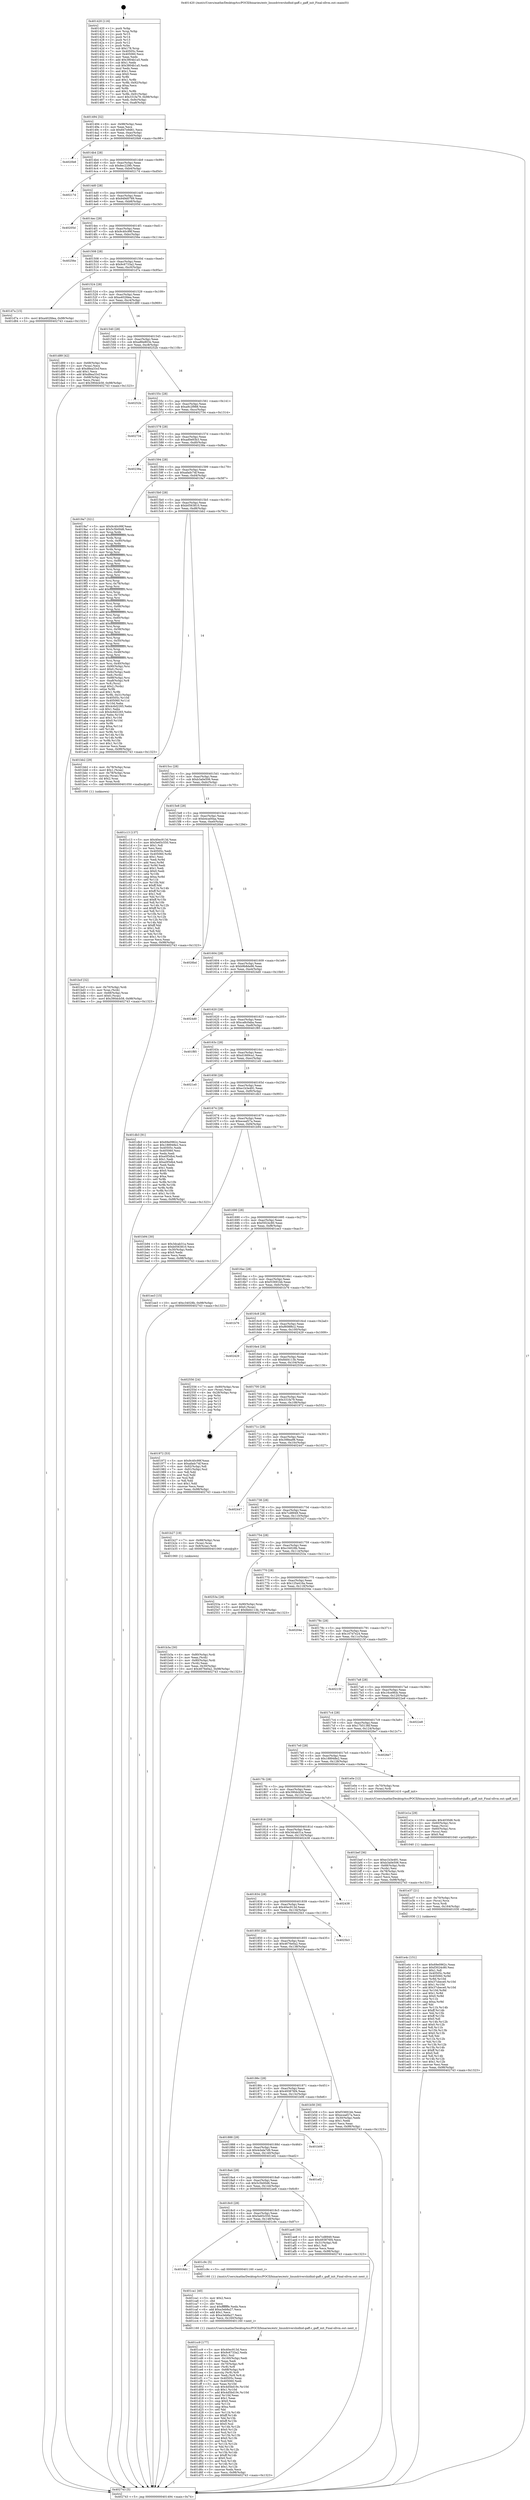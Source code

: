 digraph "0x401420" {
  label = "0x401420 (/mnt/c/Users/mathe/Desktop/tcc/POCII/binaries/extr_linuxdrivershidhid-gaff.c_gaff_init_Final-ollvm.out::main(0))"
  labelloc = "t"
  node[shape=record]

  Entry [label="",width=0.3,height=0.3,shape=circle,fillcolor=black,style=filled]
  "0x401494" [label="{
     0x401494 [32]\l
     | [instrs]\l
     &nbsp;&nbsp;0x401494 \<+6\>: mov -0x98(%rbp),%eax\l
     &nbsp;&nbsp;0x40149a \<+2\>: mov %eax,%ecx\l
     &nbsp;&nbsp;0x40149c \<+6\>: sub $0x847e9d61,%ecx\l
     &nbsp;&nbsp;0x4014a2 \<+6\>: mov %eax,-0xac(%rbp)\l
     &nbsp;&nbsp;0x4014a8 \<+6\>: mov %ecx,-0xb0(%rbp)\l
     &nbsp;&nbsp;0x4014ae \<+6\>: je 00000000004020b8 \<main+0xc98\>\l
  }"]
  "0x4020b8" [label="{
     0x4020b8\l
  }", style=dashed]
  "0x4014b4" [label="{
     0x4014b4 [28]\l
     | [instrs]\l
     &nbsp;&nbsp;0x4014b4 \<+5\>: jmp 00000000004014b9 \<main+0x99\>\l
     &nbsp;&nbsp;0x4014b9 \<+6\>: mov -0xac(%rbp),%eax\l
     &nbsp;&nbsp;0x4014bf \<+5\>: sub $0x8ec229fc,%eax\l
     &nbsp;&nbsp;0x4014c4 \<+6\>: mov %eax,-0xb4(%rbp)\l
     &nbsp;&nbsp;0x4014ca \<+6\>: je 000000000040217d \<main+0xd5d\>\l
  }"]
  Exit [label="",width=0.3,height=0.3,shape=circle,fillcolor=black,style=filled,peripheries=2]
  "0x40217d" [label="{
     0x40217d\l
  }", style=dashed]
  "0x4014d0" [label="{
     0x4014d0 [28]\l
     | [instrs]\l
     &nbsp;&nbsp;0x4014d0 \<+5\>: jmp 00000000004014d5 \<main+0xb5\>\l
     &nbsp;&nbsp;0x4014d5 \<+6\>: mov -0xac(%rbp),%eax\l
     &nbsp;&nbsp;0x4014db \<+5\>: sub $0x949d0789,%eax\l
     &nbsp;&nbsp;0x4014e0 \<+6\>: mov %eax,-0xb8(%rbp)\l
     &nbsp;&nbsp;0x4014e6 \<+6\>: je 000000000040205d \<main+0xc3d\>\l
  }"]
  "0x401e4c" [label="{
     0x401e4c [151]\l
     | [instrs]\l
     &nbsp;&nbsp;0x401e4c \<+5\>: mov $0x69e0962c,%eax\l
     &nbsp;&nbsp;0x401e51 \<+5\>: mov $0xf3024c80,%esi\l
     &nbsp;&nbsp;0x401e56 \<+2\>: mov $0x1,%dl\l
     &nbsp;&nbsp;0x401e58 \<+8\>: mov 0x40505c,%r8d\l
     &nbsp;&nbsp;0x401e60 \<+8\>: mov 0x405060,%r9d\l
     &nbsp;&nbsp;0x401e68 \<+3\>: mov %r8d,%r10d\l
     &nbsp;&nbsp;0x401e6b \<+7\>: sub $0x37cbece0,%r10d\l
     &nbsp;&nbsp;0x401e72 \<+4\>: sub $0x1,%r10d\l
     &nbsp;&nbsp;0x401e76 \<+7\>: add $0x37cbece0,%r10d\l
     &nbsp;&nbsp;0x401e7d \<+4\>: imul %r10d,%r8d\l
     &nbsp;&nbsp;0x401e81 \<+4\>: and $0x1,%r8d\l
     &nbsp;&nbsp;0x401e85 \<+4\>: cmp $0x0,%r8d\l
     &nbsp;&nbsp;0x401e89 \<+4\>: sete %r11b\l
     &nbsp;&nbsp;0x401e8d \<+4\>: cmp $0xa,%r9d\l
     &nbsp;&nbsp;0x401e91 \<+3\>: setl %bl\l
     &nbsp;&nbsp;0x401e94 \<+3\>: mov %r11b,%r14b\l
     &nbsp;&nbsp;0x401e97 \<+4\>: xor $0xff,%r14b\l
     &nbsp;&nbsp;0x401e9b \<+3\>: mov %bl,%r15b\l
     &nbsp;&nbsp;0x401e9e \<+4\>: xor $0xff,%r15b\l
     &nbsp;&nbsp;0x401ea2 \<+3\>: xor $0x0,%dl\l
     &nbsp;&nbsp;0x401ea5 \<+3\>: mov %r14b,%r12b\l
     &nbsp;&nbsp;0x401ea8 \<+4\>: and $0x0,%r12b\l
     &nbsp;&nbsp;0x401eac \<+3\>: and %dl,%r11b\l
     &nbsp;&nbsp;0x401eaf \<+3\>: mov %r15b,%r13b\l
     &nbsp;&nbsp;0x401eb2 \<+4\>: and $0x0,%r13b\l
     &nbsp;&nbsp;0x401eb6 \<+2\>: and %dl,%bl\l
     &nbsp;&nbsp;0x401eb8 \<+3\>: or %r11b,%r12b\l
     &nbsp;&nbsp;0x401ebb \<+3\>: or %bl,%r13b\l
     &nbsp;&nbsp;0x401ebe \<+3\>: xor %r13b,%r12b\l
     &nbsp;&nbsp;0x401ec1 \<+3\>: or %r15b,%r14b\l
     &nbsp;&nbsp;0x401ec4 \<+4\>: xor $0xff,%r14b\l
     &nbsp;&nbsp;0x401ec8 \<+3\>: or $0x0,%dl\l
     &nbsp;&nbsp;0x401ecb \<+3\>: and %dl,%r14b\l
     &nbsp;&nbsp;0x401ece \<+3\>: or %r14b,%r12b\l
     &nbsp;&nbsp;0x401ed1 \<+4\>: test $0x1,%r12b\l
     &nbsp;&nbsp;0x401ed5 \<+3\>: cmovne %esi,%eax\l
     &nbsp;&nbsp;0x401ed8 \<+6\>: mov %eax,-0x98(%rbp)\l
     &nbsp;&nbsp;0x401ede \<+5\>: jmp 0000000000402743 \<main+0x1323\>\l
  }"]
  "0x40205d" [label="{
     0x40205d\l
  }", style=dashed]
  "0x4014ec" [label="{
     0x4014ec [28]\l
     | [instrs]\l
     &nbsp;&nbsp;0x4014ec \<+5\>: jmp 00000000004014f1 \<main+0xd1\>\l
     &nbsp;&nbsp;0x4014f1 \<+6\>: mov -0xac(%rbp),%eax\l
     &nbsp;&nbsp;0x4014f7 \<+5\>: sub $0x9c40c99f,%eax\l
     &nbsp;&nbsp;0x4014fc \<+6\>: mov %eax,-0xbc(%rbp)\l
     &nbsp;&nbsp;0x401502 \<+6\>: je 000000000040256e \<main+0x114e\>\l
  }"]
  "0x401e37" [label="{
     0x401e37 [21]\l
     | [instrs]\l
     &nbsp;&nbsp;0x401e37 \<+4\>: mov -0x70(%rbp),%rcx\l
     &nbsp;&nbsp;0x401e3b \<+3\>: mov (%rcx),%rcx\l
     &nbsp;&nbsp;0x401e3e \<+3\>: mov %rcx,%rdi\l
     &nbsp;&nbsp;0x401e41 \<+6\>: mov %eax,-0x164(%rbp)\l
     &nbsp;&nbsp;0x401e47 \<+5\>: call 0000000000401030 \<free@plt\>\l
     | [calls]\l
     &nbsp;&nbsp;0x401030 \{1\} (unknown)\l
  }"]
  "0x40256e" [label="{
     0x40256e\l
  }", style=dashed]
  "0x401508" [label="{
     0x401508 [28]\l
     | [instrs]\l
     &nbsp;&nbsp;0x401508 \<+5\>: jmp 000000000040150d \<main+0xed\>\l
     &nbsp;&nbsp;0x40150d \<+6\>: mov -0xac(%rbp),%eax\l
     &nbsp;&nbsp;0x401513 \<+5\>: sub $0x9c6733a2,%eax\l
     &nbsp;&nbsp;0x401518 \<+6\>: mov %eax,-0xc0(%rbp)\l
     &nbsp;&nbsp;0x40151e \<+6\>: je 0000000000401d7a \<main+0x95a\>\l
  }"]
  "0x401e1a" [label="{
     0x401e1a [29]\l
     | [instrs]\l
     &nbsp;&nbsp;0x401e1a \<+10\>: movabs $0x4030d6,%rdi\l
     &nbsp;&nbsp;0x401e24 \<+4\>: mov -0x60(%rbp),%rcx\l
     &nbsp;&nbsp;0x401e28 \<+2\>: mov %eax,(%rcx)\l
     &nbsp;&nbsp;0x401e2a \<+4\>: mov -0x60(%rbp),%rcx\l
     &nbsp;&nbsp;0x401e2e \<+2\>: mov (%rcx),%esi\l
     &nbsp;&nbsp;0x401e30 \<+2\>: mov $0x0,%al\l
     &nbsp;&nbsp;0x401e32 \<+5\>: call 0000000000401040 \<printf@plt\>\l
     | [calls]\l
     &nbsp;&nbsp;0x401040 \{1\} (unknown)\l
  }"]
  "0x401d7a" [label="{
     0x401d7a [15]\l
     | [instrs]\l
     &nbsp;&nbsp;0x401d7a \<+10\>: movl $0xa402fdea,-0x98(%rbp)\l
     &nbsp;&nbsp;0x401d84 \<+5\>: jmp 0000000000402743 \<main+0x1323\>\l
  }"]
  "0x401524" [label="{
     0x401524 [28]\l
     | [instrs]\l
     &nbsp;&nbsp;0x401524 \<+5\>: jmp 0000000000401529 \<main+0x109\>\l
     &nbsp;&nbsp;0x401529 \<+6\>: mov -0xac(%rbp),%eax\l
     &nbsp;&nbsp;0x40152f \<+5\>: sub $0xa402fdea,%eax\l
     &nbsp;&nbsp;0x401534 \<+6\>: mov %eax,-0xc4(%rbp)\l
     &nbsp;&nbsp;0x40153a \<+6\>: je 0000000000401d89 \<main+0x969\>\l
  }"]
  "0x401cc9" [label="{
     0x401cc9 [177]\l
     | [instrs]\l
     &nbsp;&nbsp;0x401cc9 \<+5\>: mov $0x40ec913d,%ecx\l
     &nbsp;&nbsp;0x401cce \<+5\>: mov $0x9c6733a2,%edx\l
     &nbsp;&nbsp;0x401cd3 \<+3\>: mov $0x1,%sil\l
     &nbsp;&nbsp;0x401cd6 \<+6\>: mov -0x160(%rbp),%edi\l
     &nbsp;&nbsp;0x401cdc \<+3\>: imul %eax,%edi\l
     &nbsp;&nbsp;0x401cdf \<+4\>: mov -0x70(%rbp),%r8\l
     &nbsp;&nbsp;0x401ce3 \<+3\>: mov (%r8),%r8\l
     &nbsp;&nbsp;0x401ce6 \<+4\>: mov -0x68(%rbp),%r9\l
     &nbsp;&nbsp;0x401cea \<+3\>: movslq (%r9),%r9\l
     &nbsp;&nbsp;0x401ced \<+4\>: mov %edi,(%r8,%r9,4)\l
     &nbsp;&nbsp;0x401cf1 \<+7\>: mov 0x40505c,%eax\l
     &nbsp;&nbsp;0x401cf8 \<+7\>: mov 0x405060,%edi\l
     &nbsp;&nbsp;0x401cff \<+3\>: mov %eax,%r10d\l
     &nbsp;&nbsp;0x401d02 \<+7\>: sub $0x4d5bd19c,%r10d\l
     &nbsp;&nbsp;0x401d09 \<+4\>: sub $0x1,%r10d\l
     &nbsp;&nbsp;0x401d0d \<+7\>: add $0x4d5bd19c,%r10d\l
     &nbsp;&nbsp;0x401d14 \<+4\>: imul %r10d,%eax\l
     &nbsp;&nbsp;0x401d18 \<+3\>: and $0x1,%eax\l
     &nbsp;&nbsp;0x401d1b \<+3\>: cmp $0x0,%eax\l
     &nbsp;&nbsp;0x401d1e \<+4\>: sete %r11b\l
     &nbsp;&nbsp;0x401d22 \<+3\>: cmp $0xa,%edi\l
     &nbsp;&nbsp;0x401d25 \<+3\>: setl %bl\l
     &nbsp;&nbsp;0x401d28 \<+3\>: mov %r11b,%r14b\l
     &nbsp;&nbsp;0x401d2b \<+4\>: xor $0xff,%r14b\l
     &nbsp;&nbsp;0x401d2f \<+3\>: mov %bl,%r15b\l
     &nbsp;&nbsp;0x401d32 \<+4\>: xor $0xff,%r15b\l
     &nbsp;&nbsp;0x401d36 \<+4\>: xor $0x0,%sil\l
     &nbsp;&nbsp;0x401d3a \<+3\>: mov %r14b,%r12b\l
     &nbsp;&nbsp;0x401d3d \<+4\>: and $0x0,%r12b\l
     &nbsp;&nbsp;0x401d41 \<+3\>: and %sil,%r11b\l
     &nbsp;&nbsp;0x401d44 \<+3\>: mov %r15b,%r13b\l
     &nbsp;&nbsp;0x401d47 \<+4\>: and $0x0,%r13b\l
     &nbsp;&nbsp;0x401d4b \<+3\>: and %sil,%bl\l
     &nbsp;&nbsp;0x401d4e \<+3\>: or %r11b,%r12b\l
     &nbsp;&nbsp;0x401d51 \<+3\>: or %bl,%r13b\l
     &nbsp;&nbsp;0x401d54 \<+3\>: xor %r13b,%r12b\l
     &nbsp;&nbsp;0x401d57 \<+3\>: or %r15b,%r14b\l
     &nbsp;&nbsp;0x401d5a \<+4\>: xor $0xff,%r14b\l
     &nbsp;&nbsp;0x401d5e \<+4\>: or $0x0,%sil\l
     &nbsp;&nbsp;0x401d62 \<+3\>: and %sil,%r14b\l
     &nbsp;&nbsp;0x401d65 \<+3\>: or %r14b,%r12b\l
     &nbsp;&nbsp;0x401d68 \<+4\>: test $0x1,%r12b\l
     &nbsp;&nbsp;0x401d6c \<+3\>: cmovne %edx,%ecx\l
     &nbsp;&nbsp;0x401d6f \<+6\>: mov %ecx,-0x98(%rbp)\l
     &nbsp;&nbsp;0x401d75 \<+5\>: jmp 0000000000402743 \<main+0x1323\>\l
  }"]
  "0x401d89" [label="{
     0x401d89 [42]\l
     | [instrs]\l
     &nbsp;&nbsp;0x401d89 \<+4\>: mov -0x68(%rbp),%rax\l
     &nbsp;&nbsp;0x401d8d \<+2\>: mov (%rax),%ecx\l
     &nbsp;&nbsp;0x401d8f \<+6\>: sub $0xd8ea33cf,%ecx\l
     &nbsp;&nbsp;0x401d95 \<+3\>: add $0x1,%ecx\l
     &nbsp;&nbsp;0x401d98 \<+6\>: add $0xd8ea33cf,%ecx\l
     &nbsp;&nbsp;0x401d9e \<+4\>: mov -0x68(%rbp),%rax\l
     &nbsp;&nbsp;0x401da2 \<+2\>: mov %ecx,(%rax)\l
     &nbsp;&nbsp;0x401da4 \<+10\>: movl $0x390dcb58,-0x98(%rbp)\l
     &nbsp;&nbsp;0x401dae \<+5\>: jmp 0000000000402743 \<main+0x1323\>\l
  }"]
  "0x401540" [label="{
     0x401540 [28]\l
     | [instrs]\l
     &nbsp;&nbsp;0x401540 \<+5\>: jmp 0000000000401545 \<main+0x125\>\l
     &nbsp;&nbsp;0x401545 \<+6\>: mov -0xac(%rbp),%eax\l
     &nbsp;&nbsp;0x40154b \<+5\>: sub $0xa86e803e,%eax\l
     &nbsp;&nbsp;0x401550 \<+6\>: mov %eax,-0xc8(%rbp)\l
     &nbsp;&nbsp;0x401556 \<+6\>: je 000000000040252b \<main+0x110b\>\l
  }"]
  "0x401ca1" [label="{
     0x401ca1 [40]\l
     | [instrs]\l
     &nbsp;&nbsp;0x401ca1 \<+5\>: mov $0x2,%ecx\l
     &nbsp;&nbsp;0x401ca6 \<+1\>: cltd\l
     &nbsp;&nbsp;0x401ca7 \<+2\>: idiv %ecx\l
     &nbsp;&nbsp;0x401ca9 \<+6\>: imul $0xfffffffe,%edx,%ecx\l
     &nbsp;&nbsp;0x401caf \<+6\>: add $0xa3eb8a27,%ecx\l
     &nbsp;&nbsp;0x401cb5 \<+3\>: add $0x1,%ecx\l
     &nbsp;&nbsp;0x401cb8 \<+6\>: sub $0xa3eb8a27,%ecx\l
     &nbsp;&nbsp;0x401cbe \<+6\>: mov %ecx,-0x160(%rbp)\l
     &nbsp;&nbsp;0x401cc4 \<+5\>: call 0000000000401160 \<next_i\>\l
     | [calls]\l
     &nbsp;&nbsp;0x401160 \{1\} (/mnt/c/Users/mathe/Desktop/tcc/POCII/binaries/extr_linuxdrivershidhid-gaff.c_gaff_init_Final-ollvm.out::next_i)\l
  }"]
  "0x40252b" [label="{
     0x40252b\l
  }", style=dashed]
  "0x40155c" [label="{
     0x40155c [28]\l
     | [instrs]\l
     &nbsp;&nbsp;0x40155c \<+5\>: jmp 0000000000401561 \<main+0x141\>\l
     &nbsp;&nbsp;0x401561 \<+6\>: mov -0xac(%rbp),%eax\l
     &nbsp;&nbsp;0x401567 \<+5\>: sub $0xa9c2f988,%eax\l
     &nbsp;&nbsp;0x40156c \<+6\>: mov %eax,-0xcc(%rbp)\l
     &nbsp;&nbsp;0x401572 \<+6\>: je 0000000000402734 \<main+0x1314\>\l
  }"]
  "0x4018dc" [label="{
     0x4018dc\l
  }", style=dashed]
  "0x402734" [label="{
     0x402734\l
  }", style=dashed]
  "0x401578" [label="{
     0x401578 [28]\l
     | [instrs]\l
     &nbsp;&nbsp;0x401578 \<+5\>: jmp 000000000040157d \<main+0x15d\>\l
     &nbsp;&nbsp;0x40157d \<+6\>: mov -0xac(%rbp),%eax\l
     &nbsp;&nbsp;0x401583 \<+5\>: sub $0xad0e93b3,%eax\l
     &nbsp;&nbsp;0x401588 \<+6\>: mov %eax,-0xd0(%rbp)\l
     &nbsp;&nbsp;0x40158e \<+6\>: je 000000000040238a \<main+0xf6a\>\l
  }"]
  "0x401c9c" [label="{
     0x401c9c [5]\l
     | [instrs]\l
     &nbsp;&nbsp;0x401c9c \<+5\>: call 0000000000401160 \<next_i\>\l
     | [calls]\l
     &nbsp;&nbsp;0x401160 \{1\} (/mnt/c/Users/mathe/Desktop/tcc/POCII/binaries/extr_linuxdrivershidhid-gaff.c_gaff_init_Final-ollvm.out::next_i)\l
  }"]
  "0x40238a" [label="{
     0x40238a\l
  }", style=dashed]
  "0x401594" [label="{
     0x401594 [28]\l
     | [instrs]\l
     &nbsp;&nbsp;0x401594 \<+5\>: jmp 0000000000401599 \<main+0x179\>\l
     &nbsp;&nbsp;0x401599 \<+6\>: mov -0xac(%rbp),%eax\l
     &nbsp;&nbsp;0x40159f \<+5\>: sub $0xafadc74f,%eax\l
     &nbsp;&nbsp;0x4015a4 \<+6\>: mov %eax,-0xd4(%rbp)\l
     &nbsp;&nbsp;0x4015aa \<+6\>: je 00000000004019a7 \<main+0x587\>\l
  }"]
  "0x401bcf" [label="{
     0x401bcf [32]\l
     | [instrs]\l
     &nbsp;&nbsp;0x401bcf \<+4\>: mov -0x70(%rbp),%rdi\l
     &nbsp;&nbsp;0x401bd3 \<+3\>: mov %rax,(%rdi)\l
     &nbsp;&nbsp;0x401bd6 \<+4\>: mov -0x68(%rbp),%rax\l
     &nbsp;&nbsp;0x401bda \<+6\>: movl $0x0,(%rax)\l
     &nbsp;&nbsp;0x401be0 \<+10\>: movl $0x390dcb58,-0x98(%rbp)\l
     &nbsp;&nbsp;0x401bea \<+5\>: jmp 0000000000402743 \<main+0x1323\>\l
  }"]
  "0x4019a7" [label="{
     0x4019a7 [321]\l
     | [instrs]\l
     &nbsp;&nbsp;0x4019a7 \<+5\>: mov $0x9c40c99f,%eax\l
     &nbsp;&nbsp;0x4019ac \<+5\>: mov $0x5c5b00d6,%ecx\l
     &nbsp;&nbsp;0x4019b1 \<+3\>: mov %rsp,%rdx\l
     &nbsp;&nbsp;0x4019b4 \<+4\>: add $0xfffffffffffffff0,%rdx\l
     &nbsp;&nbsp;0x4019b8 \<+3\>: mov %rdx,%rsp\l
     &nbsp;&nbsp;0x4019bb \<+7\>: mov %rdx,-0x90(%rbp)\l
     &nbsp;&nbsp;0x4019c2 \<+3\>: mov %rsp,%rdx\l
     &nbsp;&nbsp;0x4019c5 \<+4\>: add $0xfffffffffffffff0,%rdx\l
     &nbsp;&nbsp;0x4019c9 \<+3\>: mov %rdx,%rsp\l
     &nbsp;&nbsp;0x4019cc \<+3\>: mov %rsp,%rsi\l
     &nbsp;&nbsp;0x4019cf \<+4\>: add $0xfffffffffffffff0,%rsi\l
     &nbsp;&nbsp;0x4019d3 \<+3\>: mov %rsi,%rsp\l
     &nbsp;&nbsp;0x4019d6 \<+7\>: mov %rsi,-0x88(%rbp)\l
     &nbsp;&nbsp;0x4019dd \<+3\>: mov %rsp,%rsi\l
     &nbsp;&nbsp;0x4019e0 \<+4\>: add $0xfffffffffffffff0,%rsi\l
     &nbsp;&nbsp;0x4019e4 \<+3\>: mov %rsi,%rsp\l
     &nbsp;&nbsp;0x4019e7 \<+4\>: mov %rsi,-0x80(%rbp)\l
     &nbsp;&nbsp;0x4019eb \<+3\>: mov %rsp,%rsi\l
     &nbsp;&nbsp;0x4019ee \<+4\>: add $0xfffffffffffffff0,%rsi\l
     &nbsp;&nbsp;0x4019f2 \<+3\>: mov %rsi,%rsp\l
     &nbsp;&nbsp;0x4019f5 \<+4\>: mov %rsi,-0x78(%rbp)\l
     &nbsp;&nbsp;0x4019f9 \<+3\>: mov %rsp,%rsi\l
     &nbsp;&nbsp;0x4019fc \<+4\>: add $0xfffffffffffffff0,%rsi\l
     &nbsp;&nbsp;0x401a00 \<+3\>: mov %rsi,%rsp\l
     &nbsp;&nbsp;0x401a03 \<+4\>: mov %rsi,-0x70(%rbp)\l
     &nbsp;&nbsp;0x401a07 \<+3\>: mov %rsp,%rsi\l
     &nbsp;&nbsp;0x401a0a \<+4\>: add $0xfffffffffffffff0,%rsi\l
     &nbsp;&nbsp;0x401a0e \<+3\>: mov %rsi,%rsp\l
     &nbsp;&nbsp;0x401a11 \<+4\>: mov %rsi,-0x68(%rbp)\l
     &nbsp;&nbsp;0x401a15 \<+3\>: mov %rsp,%rsi\l
     &nbsp;&nbsp;0x401a18 \<+4\>: add $0xfffffffffffffff0,%rsi\l
     &nbsp;&nbsp;0x401a1c \<+3\>: mov %rsi,%rsp\l
     &nbsp;&nbsp;0x401a1f \<+4\>: mov %rsi,-0x60(%rbp)\l
     &nbsp;&nbsp;0x401a23 \<+3\>: mov %rsp,%rsi\l
     &nbsp;&nbsp;0x401a26 \<+4\>: add $0xfffffffffffffff0,%rsi\l
     &nbsp;&nbsp;0x401a2a \<+3\>: mov %rsi,%rsp\l
     &nbsp;&nbsp;0x401a2d \<+4\>: mov %rsi,-0x58(%rbp)\l
     &nbsp;&nbsp;0x401a31 \<+3\>: mov %rsp,%rsi\l
     &nbsp;&nbsp;0x401a34 \<+4\>: add $0xfffffffffffffff0,%rsi\l
     &nbsp;&nbsp;0x401a38 \<+3\>: mov %rsi,%rsp\l
     &nbsp;&nbsp;0x401a3b \<+4\>: mov %rsi,-0x50(%rbp)\l
     &nbsp;&nbsp;0x401a3f \<+3\>: mov %rsp,%rsi\l
     &nbsp;&nbsp;0x401a42 \<+4\>: add $0xfffffffffffffff0,%rsi\l
     &nbsp;&nbsp;0x401a46 \<+3\>: mov %rsi,%rsp\l
     &nbsp;&nbsp;0x401a49 \<+4\>: mov %rsi,-0x48(%rbp)\l
     &nbsp;&nbsp;0x401a4d \<+3\>: mov %rsp,%rsi\l
     &nbsp;&nbsp;0x401a50 \<+4\>: add $0xfffffffffffffff0,%rsi\l
     &nbsp;&nbsp;0x401a54 \<+3\>: mov %rsi,%rsp\l
     &nbsp;&nbsp;0x401a57 \<+4\>: mov %rsi,-0x40(%rbp)\l
     &nbsp;&nbsp;0x401a5b \<+7\>: mov -0x90(%rbp),%rsi\l
     &nbsp;&nbsp;0x401a62 \<+6\>: movl $0x0,(%rsi)\l
     &nbsp;&nbsp;0x401a68 \<+6\>: mov -0x9c(%rbp),%edi\l
     &nbsp;&nbsp;0x401a6e \<+2\>: mov %edi,(%rdx)\l
     &nbsp;&nbsp;0x401a70 \<+7\>: mov -0x88(%rbp),%rsi\l
     &nbsp;&nbsp;0x401a77 \<+7\>: mov -0xa8(%rbp),%r8\l
     &nbsp;&nbsp;0x401a7e \<+3\>: mov %r8,(%rsi)\l
     &nbsp;&nbsp;0x401a81 \<+3\>: cmpl $0x2,(%rdx)\l
     &nbsp;&nbsp;0x401a84 \<+4\>: setne %r9b\l
     &nbsp;&nbsp;0x401a88 \<+4\>: and $0x1,%r9b\l
     &nbsp;&nbsp;0x401a8c \<+4\>: mov %r9b,-0x31(%rbp)\l
     &nbsp;&nbsp;0x401a90 \<+8\>: mov 0x40505c,%r10d\l
     &nbsp;&nbsp;0x401a98 \<+8\>: mov 0x405060,%r11d\l
     &nbsp;&nbsp;0x401aa0 \<+3\>: mov %r10d,%ebx\l
     &nbsp;&nbsp;0x401aa3 \<+6\>: add $0x4c6d2265,%ebx\l
     &nbsp;&nbsp;0x401aa9 \<+3\>: sub $0x1,%ebx\l
     &nbsp;&nbsp;0x401aac \<+6\>: sub $0x4c6d2265,%ebx\l
     &nbsp;&nbsp;0x401ab2 \<+4\>: imul %ebx,%r10d\l
     &nbsp;&nbsp;0x401ab6 \<+4\>: and $0x1,%r10d\l
     &nbsp;&nbsp;0x401aba \<+4\>: cmp $0x0,%r10d\l
     &nbsp;&nbsp;0x401abe \<+4\>: sete %r9b\l
     &nbsp;&nbsp;0x401ac2 \<+4\>: cmp $0xa,%r11d\l
     &nbsp;&nbsp;0x401ac6 \<+4\>: setl %r14b\l
     &nbsp;&nbsp;0x401aca \<+3\>: mov %r9b,%r15b\l
     &nbsp;&nbsp;0x401acd \<+3\>: and %r14b,%r15b\l
     &nbsp;&nbsp;0x401ad0 \<+3\>: xor %r14b,%r9b\l
     &nbsp;&nbsp;0x401ad3 \<+3\>: or %r9b,%r15b\l
     &nbsp;&nbsp;0x401ad6 \<+4\>: test $0x1,%r15b\l
     &nbsp;&nbsp;0x401ada \<+3\>: cmovne %ecx,%eax\l
     &nbsp;&nbsp;0x401add \<+6\>: mov %eax,-0x98(%rbp)\l
     &nbsp;&nbsp;0x401ae3 \<+5\>: jmp 0000000000402743 \<main+0x1323\>\l
  }"]
  "0x4015b0" [label="{
     0x4015b0 [28]\l
     | [instrs]\l
     &nbsp;&nbsp;0x4015b0 \<+5\>: jmp 00000000004015b5 \<main+0x195\>\l
     &nbsp;&nbsp;0x4015b5 \<+6\>: mov -0xac(%rbp),%eax\l
     &nbsp;&nbsp;0x4015bb \<+5\>: sub $0xb0563810,%eax\l
     &nbsp;&nbsp;0x4015c0 \<+6\>: mov %eax,-0xd8(%rbp)\l
     &nbsp;&nbsp;0x4015c6 \<+6\>: je 0000000000401bb2 \<main+0x792\>\l
  }"]
  "0x401b3a" [label="{
     0x401b3a [30]\l
     | [instrs]\l
     &nbsp;&nbsp;0x401b3a \<+4\>: mov -0x80(%rbp),%rdi\l
     &nbsp;&nbsp;0x401b3e \<+2\>: mov %eax,(%rdi)\l
     &nbsp;&nbsp;0x401b40 \<+4\>: mov -0x80(%rbp),%rdi\l
     &nbsp;&nbsp;0x401b44 \<+2\>: mov (%rdi),%eax\l
     &nbsp;&nbsp;0x401b46 \<+3\>: mov %eax,-0x30(%rbp)\l
     &nbsp;&nbsp;0x401b49 \<+10\>: movl $0x4676e0a2,-0x98(%rbp)\l
     &nbsp;&nbsp;0x401b53 \<+5\>: jmp 0000000000402743 \<main+0x1323\>\l
  }"]
  "0x401bb2" [label="{
     0x401bb2 [29]\l
     | [instrs]\l
     &nbsp;&nbsp;0x401bb2 \<+4\>: mov -0x78(%rbp),%rax\l
     &nbsp;&nbsp;0x401bb6 \<+6\>: movl $0x1,(%rax)\l
     &nbsp;&nbsp;0x401bbc \<+4\>: mov -0x78(%rbp),%rax\l
     &nbsp;&nbsp;0x401bc0 \<+3\>: movslq (%rax),%rax\l
     &nbsp;&nbsp;0x401bc3 \<+4\>: shl $0x2,%rax\l
     &nbsp;&nbsp;0x401bc7 \<+3\>: mov %rax,%rdi\l
     &nbsp;&nbsp;0x401bca \<+5\>: call 0000000000401050 \<malloc@plt\>\l
     | [calls]\l
     &nbsp;&nbsp;0x401050 \{1\} (unknown)\l
  }"]
  "0x4015cc" [label="{
     0x4015cc [28]\l
     | [instrs]\l
     &nbsp;&nbsp;0x4015cc \<+5\>: jmp 00000000004015d1 \<main+0x1b1\>\l
     &nbsp;&nbsp;0x4015d1 \<+6\>: mov -0xac(%rbp),%eax\l
     &nbsp;&nbsp;0x4015d7 \<+5\>: sub $0xb3a0e506,%eax\l
     &nbsp;&nbsp;0x4015dc \<+6\>: mov %eax,-0xdc(%rbp)\l
     &nbsp;&nbsp;0x4015e2 \<+6\>: je 0000000000401c13 \<main+0x7f3\>\l
  }"]
  "0x4018c0" [label="{
     0x4018c0 [28]\l
     | [instrs]\l
     &nbsp;&nbsp;0x4018c0 \<+5\>: jmp 00000000004018c5 \<main+0x4a5\>\l
     &nbsp;&nbsp;0x4018c5 \<+6\>: mov -0xac(%rbp),%eax\l
     &nbsp;&nbsp;0x4018cb \<+5\>: sub $0x5e65c550,%eax\l
     &nbsp;&nbsp;0x4018d0 \<+6\>: mov %eax,-0x148(%rbp)\l
     &nbsp;&nbsp;0x4018d6 \<+6\>: je 0000000000401c9c \<main+0x87c\>\l
  }"]
  "0x401c13" [label="{
     0x401c13 [137]\l
     | [instrs]\l
     &nbsp;&nbsp;0x401c13 \<+5\>: mov $0x40ec913d,%eax\l
     &nbsp;&nbsp;0x401c18 \<+5\>: mov $0x5e65c550,%ecx\l
     &nbsp;&nbsp;0x401c1d \<+2\>: mov $0x1,%dl\l
     &nbsp;&nbsp;0x401c1f \<+2\>: xor %esi,%esi\l
     &nbsp;&nbsp;0x401c21 \<+7\>: mov 0x40505c,%edi\l
     &nbsp;&nbsp;0x401c28 \<+8\>: mov 0x405060,%r8d\l
     &nbsp;&nbsp;0x401c30 \<+3\>: sub $0x1,%esi\l
     &nbsp;&nbsp;0x401c33 \<+3\>: mov %edi,%r9d\l
     &nbsp;&nbsp;0x401c36 \<+3\>: add %esi,%r9d\l
     &nbsp;&nbsp;0x401c39 \<+4\>: imul %r9d,%edi\l
     &nbsp;&nbsp;0x401c3d \<+3\>: and $0x1,%edi\l
     &nbsp;&nbsp;0x401c40 \<+3\>: cmp $0x0,%edi\l
     &nbsp;&nbsp;0x401c43 \<+4\>: sete %r10b\l
     &nbsp;&nbsp;0x401c47 \<+4\>: cmp $0xa,%r8d\l
     &nbsp;&nbsp;0x401c4b \<+4\>: setl %r11b\l
     &nbsp;&nbsp;0x401c4f \<+3\>: mov %r10b,%bl\l
     &nbsp;&nbsp;0x401c52 \<+3\>: xor $0xff,%bl\l
     &nbsp;&nbsp;0x401c55 \<+3\>: mov %r11b,%r14b\l
     &nbsp;&nbsp;0x401c58 \<+4\>: xor $0xff,%r14b\l
     &nbsp;&nbsp;0x401c5c \<+3\>: xor $0x1,%dl\l
     &nbsp;&nbsp;0x401c5f \<+3\>: mov %bl,%r15b\l
     &nbsp;&nbsp;0x401c62 \<+4\>: and $0xff,%r15b\l
     &nbsp;&nbsp;0x401c66 \<+3\>: and %dl,%r10b\l
     &nbsp;&nbsp;0x401c69 \<+3\>: mov %r14b,%r12b\l
     &nbsp;&nbsp;0x401c6c \<+4\>: and $0xff,%r12b\l
     &nbsp;&nbsp;0x401c70 \<+3\>: and %dl,%r11b\l
     &nbsp;&nbsp;0x401c73 \<+3\>: or %r10b,%r15b\l
     &nbsp;&nbsp;0x401c76 \<+3\>: or %r11b,%r12b\l
     &nbsp;&nbsp;0x401c79 \<+3\>: xor %r12b,%r15b\l
     &nbsp;&nbsp;0x401c7c \<+3\>: or %r14b,%bl\l
     &nbsp;&nbsp;0x401c7f \<+3\>: xor $0xff,%bl\l
     &nbsp;&nbsp;0x401c82 \<+3\>: or $0x1,%dl\l
     &nbsp;&nbsp;0x401c85 \<+2\>: and %dl,%bl\l
     &nbsp;&nbsp;0x401c87 \<+3\>: or %bl,%r15b\l
     &nbsp;&nbsp;0x401c8a \<+4\>: test $0x1,%r15b\l
     &nbsp;&nbsp;0x401c8e \<+3\>: cmovne %ecx,%eax\l
     &nbsp;&nbsp;0x401c91 \<+6\>: mov %eax,-0x98(%rbp)\l
     &nbsp;&nbsp;0x401c97 \<+5\>: jmp 0000000000402743 \<main+0x1323\>\l
  }"]
  "0x4015e8" [label="{
     0x4015e8 [28]\l
     | [instrs]\l
     &nbsp;&nbsp;0x4015e8 \<+5\>: jmp 00000000004015ed \<main+0x1cd\>\l
     &nbsp;&nbsp;0x4015ed \<+6\>: mov -0xac(%rbp),%eax\l
     &nbsp;&nbsp;0x4015f3 \<+5\>: sub $0xb4ca00aa,%eax\l
     &nbsp;&nbsp;0x4015f8 \<+6\>: mov %eax,-0xe0(%rbp)\l
     &nbsp;&nbsp;0x4015fe \<+6\>: je 00000000004026bd \<main+0x129d\>\l
  }"]
  "0x401ae8" [label="{
     0x401ae8 [30]\l
     | [instrs]\l
     &nbsp;&nbsp;0x401ae8 \<+5\>: mov $0x7cd8949,%eax\l
     &nbsp;&nbsp;0x401aed \<+5\>: mov $0x493876f4,%ecx\l
     &nbsp;&nbsp;0x401af2 \<+3\>: mov -0x31(%rbp),%dl\l
     &nbsp;&nbsp;0x401af5 \<+3\>: test $0x1,%dl\l
     &nbsp;&nbsp;0x401af8 \<+3\>: cmovne %ecx,%eax\l
     &nbsp;&nbsp;0x401afb \<+6\>: mov %eax,-0x98(%rbp)\l
     &nbsp;&nbsp;0x401b01 \<+5\>: jmp 0000000000402743 \<main+0x1323\>\l
  }"]
  "0x4026bd" [label="{
     0x4026bd\l
  }", style=dashed]
  "0x401604" [label="{
     0x401604 [28]\l
     | [instrs]\l
     &nbsp;&nbsp;0x401604 \<+5\>: jmp 0000000000401609 \<main+0x1e9\>\l
     &nbsp;&nbsp;0x401609 \<+6\>: mov -0xac(%rbp),%eax\l
     &nbsp;&nbsp;0x40160f \<+5\>: sub $0xb9b8da96,%eax\l
     &nbsp;&nbsp;0x401614 \<+6\>: mov %eax,-0xe4(%rbp)\l
     &nbsp;&nbsp;0x40161a \<+6\>: je 00000000004024d0 \<main+0x10b0\>\l
  }"]
  "0x4018a4" [label="{
     0x4018a4 [28]\l
     | [instrs]\l
     &nbsp;&nbsp;0x4018a4 \<+5\>: jmp 00000000004018a9 \<main+0x489\>\l
     &nbsp;&nbsp;0x4018a9 \<+6\>: mov -0xac(%rbp),%eax\l
     &nbsp;&nbsp;0x4018af \<+5\>: sub $0x5c5b00d6,%eax\l
     &nbsp;&nbsp;0x4018b4 \<+6\>: mov %eax,-0x144(%rbp)\l
     &nbsp;&nbsp;0x4018ba \<+6\>: je 0000000000401ae8 \<main+0x6c8\>\l
  }"]
  "0x4024d0" [label="{
     0x4024d0\l
  }", style=dashed]
  "0x401620" [label="{
     0x401620 [28]\l
     | [instrs]\l
     &nbsp;&nbsp;0x401620 \<+5\>: jmp 0000000000401625 \<main+0x205\>\l
     &nbsp;&nbsp;0x401625 \<+6\>: mov -0xac(%rbp),%eax\l
     &nbsp;&nbsp;0x40162b \<+5\>: sub $0xca8c0aba,%eax\l
     &nbsp;&nbsp;0x401630 \<+6\>: mov %eax,-0xe8(%rbp)\l
     &nbsp;&nbsp;0x401636 \<+6\>: je 0000000000401f85 \<main+0xb65\>\l
  }"]
  "0x401ef2" [label="{
     0x401ef2\l
  }", style=dashed]
  "0x401f85" [label="{
     0x401f85\l
  }", style=dashed]
  "0x40163c" [label="{
     0x40163c [28]\l
     | [instrs]\l
     &nbsp;&nbsp;0x40163c \<+5\>: jmp 0000000000401641 \<main+0x221\>\l
     &nbsp;&nbsp;0x401641 \<+6\>: mov -0xac(%rbp),%eax\l
     &nbsp;&nbsp;0x401647 \<+5\>: sub $0xd1669ca1,%eax\l
     &nbsp;&nbsp;0x40164c \<+6\>: mov %eax,-0xec(%rbp)\l
     &nbsp;&nbsp;0x401652 \<+6\>: je 00000000004021e0 \<main+0xdc0\>\l
  }"]
  "0x401888" [label="{
     0x401888 [28]\l
     | [instrs]\l
     &nbsp;&nbsp;0x401888 \<+5\>: jmp 000000000040188d \<main+0x46d\>\l
     &nbsp;&nbsp;0x40188d \<+6\>: mov -0xac(%rbp),%eax\l
     &nbsp;&nbsp;0x401893 \<+5\>: sub $0x4cbda7d9,%eax\l
     &nbsp;&nbsp;0x401898 \<+6\>: mov %eax,-0x140(%rbp)\l
     &nbsp;&nbsp;0x40189e \<+6\>: je 0000000000401ef2 \<main+0xad2\>\l
  }"]
  "0x4021e0" [label="{
     0x4021e0\l
  }", style=dashed]
  "0x401658" [label="{
     0x401658 [28]\l
     | [instrs]\l
     &nbsp;&nbsp;0x401658 \<+5\>: jmp 000000000040165d \<main+0x23d\>\l
     &nbsp;&nbsp;0x40165d \<+6\>: mov -0xac(%rbp),%eax\l
     &nbsp;&nbsp;0x401663 \<+5\>: sub $0xe1b3e491,%eax\l
     &nbsp;&nbsp;0x401668 \<+6\>: mov %eax,-0xf0(%rbp)\l
     &nbsp;&nbsp;0x40166e \<+6\>: je 0000000000401db3 \<main+0x993\>\l
  }"]
  "0x401b06" [label="{
     0x401b06\l
  }", style=dashed]
  "0x401db3" [label="{
     0x401db3 [91]\l
     | [instrs]\l
     &nbsp;&nbsp;0x401db3 \<+5\>: mov $0x69e0962c,%eax\l
     &nbsp;&nbsp;0x401db8 \<+5\>: mov $0x188948e2,%ecx\l
     &nbsp;&nbsp;0x401dbd \<+7\>: mov 0x40505c,%edx\l
     &nbsp;&nbsp;0x401dc4 \<+7\>: mov 0x405060,%esi\l
     &nbsp;&nbsp;0x401dcb \<+2\>: mov %edx,%edi\l
     &nbsp;&nbsp;0x401dcd \<+6\>: sub $0xe0f3db4,%edi\l
     &nbsp;&nbsp;0x401dd3 \<+3\>: sub $0x1,%edi\l
     &nbsp;&nbsp;0x401dd6 \<+6\>: add $0xe0f3db4,%edi\l
     &nbsp;&nbsp;0x401ddc \<+3\>: imul %edi,%edx\l
     &nbsp;&nbsp;0x401ddf \<+3\>: and $0x1,%edx\l
     &nbsp;&nbsp;0x401de2 \<+3\>: cmp $0x0,%edx\l
     &nbsp;&nbsp;0x401de5 \<+4\>: sete %r8b\l
     &nbsp;&nbsp;0x401de9 \<+3\>: cmp $0xa,%esi\l
     &nbsp;&nbsp;0x401dec \<+4\>: setl %r9b\l
     &nbsp;&nbsp;0x401df0 \<+3\>: mov %r8b,%r10b\l
     &nbsp;&nbsp;0x401df3 \<+3\>: and %r9b,%r10b\l
     &nbsp;&nbsp;0x401df6 \<+3\>: xor %r9b,%r8b\l
     &nbsp;&nbsp;0x401df9 \<+3\>: or %r8b,%r10b\l
     &nbsp;&nbsp;0x401dfc \<+4\>: test $0x1,%r10b\l
     &nbsp;&nbsp;0x401e00 \<+3\>: cmovne %ecx,%eax\l
     &nbsp;&nbsp;0x401e03 \<+6\>: mov %eax,-0x98(%rbp)\l
     &nbsp;&nbsp;0x401e09 \<+5\>: jmp 0000000000402743 \<main+0x1323\>\l
  }"]
  "0x401674" [label="{
     0x401674 [28]\l
     | [instrs]\l
     &nbsp;&nbsp;0x401674 \<+5\>: jmp 0000000000401679 \<main+0x259\>\l
     &nbsp;&nbsp;0x401679 \<+6\>: mov -0xac(%rbp),%eax\l
     &nbsp;&nbsp;0x40167f \<+5\>: sub $0xeceaf27a,%eax\l
     &nbsp;&nbsp;0x401684 \<+6\>: mov %eax,-0xf4(%rbp)\l
     &nbsp;&nbsp;0x40168a \<+6\>: je 0000000000401b94 \<main+0x774\>\l
  }"]
  "0x40186c" [label="{
     0x40186c [28]\l
     | [instrs]\l
     &nbsp;&nbsp;0x40186c \<+5\>: jmp 0000000000401871 \<main+0x451\>\l
     &nbsp;&nbsp;0x401871 \<+6\>: mov -0xac(%rbp),%eax\l
     &nbsp;&nbsp;0x401877 \<+5\>: sub $0x493876f4,%eax\l
     &nbsp;&nbsp;0x40187c \<+6\>: mov %eax,-0x13c(%rbp)\l
     &nbsp;&nbsp;0x401882 \<+6\>: je 0000000000401b06 \<main+0x6e6\>\l
  }"]
  "0x401b94" [label="{
     0x401b94 [30]\l
     | [instrs]\l
     &nbsp;&nbsp;0x401b94 \<+5\>: mov $0x3dcab31a,%eax\l
     &nbsp;&nbsp;0x401b99 \<+5\>: mov $0xb0563810,%ecx\l
     &nbsp;&nbsp;0x401b9e \<+3\>: mov -0x30(%rbp),%edx\l
     &nbsp;&nbsp;0x401ba1 \<+3\>: cmp $0x0,%edx\l
     &nbsp;&nbsp;0x401ba4 \<+3\>: cmove %ecx,%eax\l
     &nbsp;&nbsp;0x401ba7 \<+6\>: mov %eax,-0x98(%rbp)\l
     &nbsp;&nbsp;0x401bad \<+5\>: jmp 0000000000402743 \<main+0x1323\>\l
  }"]
  "0x401690" [label="{
     0x401690 [28]\l
     | [instrs]\l
     &nbsp;&nbsp;0x401690 \<+5\>: jmp 0000000000401695 \<main+0x275\>\l
     &nbsp;&nbsp;0x401695 \<+6\>: mov -0xac(%rbp),%eax\l
     &nbsp;&nbsp;0x40169b \<+5\>: sub $0xf3024c80,%eax\l
     &nbsp;&nbsp;0x4016a0 \<+6\>: mov %eax,-0xf8(%rbp)\l
     &nbsp;&nbsp;0x4016a6 \<+6\>: je 0000000000401ee3 \<main+0xac3\>\l
  }"]
  "0x401b58" [label="{
     0x401b58 [30]\l
     | [instrs]\l
     &nbsp;&nbsp;0x401b58 \<+5\>: mov $0xf33691bb,%eax\l
     &nbsp;&nbsp;0x401b5d \<+5\>: mov $0xeceaf27a,%ecx\l
     &nbsp;&nbsp;0x401b62 \<+3\>: mov -0x30(%rbp),%edx\l
     &nbsp;&nbsp;0x401b65 \<+3\>: cmp $0x1,%edx\l
     &nbsp;&nbsp;0x401b68 \<+3\>: cmovl %ecx,%eax\l
     &nbsp;&nbsp;0x401b6b \<+6\>: mov %eax,-0x98(%rbp)\l
     &nbsp;&nbsp;0x401b71 \<+5\>: jmp 0000000000402743 \<main+0x1323\>\l
  }"]
  "0x401ee3" [label="{
     0x401ee3 [15]\l
     | [instrs]\l
     &nbsp;&nbsp;0x401ee3 \<+10\>: movl $0xc34028b,-0x98(%rbp)\l
     &nbsp;&nbsp;0x401eed \<+5\>: jmp 0000000000402743 \<main+0x1323\>\l
  }"]
  "0x4016ac" [label="{
     0x4016ac [28]\l
     | [instrs]\l
     &nbsp;&nbsp;0x4016ac \<+5\>: jmp 00000000004016b1 \<main+0x291\>\l
     &nbsp;&nbsp;0x4016b1 \<+6\>: mov -0xac(%rbp),%eax\l
     &nbsp;&nbsp;0x4016b7 \<+5\>: sub $0xf33691bb,%eax\l
     &nbsp;&nbsp;0x4016bc \<+6\>: mov %eax,-0xfc(%rbp)\l
     &nbsp;&nbsp;0x4016c2 \<+6\>: je 0000000000401b76 \<main+0x756\>\l
  }"]
  "0x401850" [label="{
     0x401850 [28]\l
     | [instrs]\l
     &nbsp;&nbsp;0x401850 \<+5\>: jmp 0000000000401855 \<main+0x435\>\l
     &nbsp;&nbsp;0x401855 \<+6\>: mov -0xac(%rbp),%eax\l
     &nbsp;&nbsp;0x40185b \<+5\>: sub $0x4676e0a2,%eax\l
     &nbsp;&nbsp;0x401860 \<+6\>: mov %eax,-0x138(%rbp)\l
     &nbsp;&nbsp;0x401866 \<+6\>: je 0000000000401b58 \<main+0x738\>\l
  }"]
  "0x401b76" [label="{
     0x401b76\l
  }", style=dashed]
  "0x4016c8" [label="{
     0x4016c8 [28]\l
     | [instrs]\l
     &nbsp;&nbsp;0x4016c8 \<+5\>: jmp 00000000004016cd \<main+0x2ad\>\l
     &nbsp;&nbsp;0x4016cd \<+6\>: mov -0xac(%rbp),%eax\l
     &nbsp;&nbsp;0x4016d3 \<+5\>: sub $0xf608f6c2,%eax\l
     &nbsp;&nbsp;0x4016d8 \<+6\>: mov %eax,-0x100(%rbp)\l
     &nbsp;&nbsp;0x4016de \<+6\>: je 0000000000402429 \<main+0x1009\>\l
  }"]
  "0x4025b3" [label="{
     0x4025b3\l
  }", style=dashed]
  "0x402429" [label="{
     0x402429\l
  }", style=dashed]
  "0x4016e4" [label="{
     0x4016e4 [28]\l
     | [instrs]\l
     &nbsp;&nbsp;0x4016e4 \<+5\>: jmp 00000000004016e9 \<main+0x2c9\>\l
     &nbsp;&nbsp;0x4016e9 \<+6\>: mov -0xac(%rbp),%eax\l
     &nbsp;&nbsp;0x4016ef \<+5\>: sub $0xfdd4113b,%eax\l
     &nbsp;&nbsp;0x4016f4 \<+6\>: mov %eax,-0x104(%rbp)\l
     &nbsp;&nbsp;0x4016fa \<+6\>: je 0000000000402556 \<main+0x1136\>\l
  }"]
  "0x401834" [label="{
     0x401834 [28]\l
     | [instrs]\l
     &nbsp;&nbsp;0x401834 \<+5\>: jmp 0000000000401839 \<main+0x419\>\l
     &nbsp;&nbsp;0x401839 \<+6\>: mov -0xac(%rbp),%eax\l
     &nbsp;&nbsp;0x40183f \<+5\>: sub $0x40ec913d,%eax\l
     &nbsp;&nbsp;0x401844 \<+6\>: mov %eax,-0x134(%rbp)\l
     &nbsp;&nbsp;0x40184a \<+6\>: je 00000000004025b3 \<main+0x1193\>\l
  }"]
  "0x402556" [label="{
     0x402556 [24]\l
     | [instrs]\l
     &nbsp;&nbsp;0x402556 \<+7\>: mov -0x90(%rbp),%rax\l
     &nbsp;&nbsp;0x40255d \<+2\>: mov (%rax),%eax\l
     &nbsp;&nbsp;0x40255f \<+4\>: lea -0x28(%rbp),%rsp\l
     &nbsp;&nbsp;0x402563 \<+1\>: pop %rbx\l
     &nbsp;&nbsp;0x402564 \<+2\>: pop %r12\l
     &nbsp;&nbsp;0x402566 \<+2\>: pop %r13\l
     &nbsp;&nbsp;0x402568 \<+2\>: pop %r14\l
     &nbsp;&nbsp;0x40256a \<+2\>: pop %r15\l
     &nbsp;&nbsp;0x40256c \<+1\>: pop %rbp\l
     &nbsp;&nbsp;0x40256d \<+1\>: ret\l
  }"]
  "0x401700" [label="{
     0x401700 [28]\l
     | [instrs]\l
     &nbsp;&nbsp;0x401700 \<+5\>: jmp 0000000000401705 \<main+0x2e5\>\l
     &nbsp;&nbsp;0x401705 \<+6\>: mov -0xac(%rbp),%eax\l
     &nbsp;&nbsp;0x40170b \<+5\>: sub $0x331fa79,%eax\l
     &nbsp;&nbsp;0x401710 \<+6\>: mov %eax,-0x108(%rbp)\l
     &nbsp;&nbsp;0x401716 \<+6\>: je 0000000000401972 \<main+0x552\>\l
  }"]
  "0x402438" [label="{
     0x402438\l
  }", style=dashed]
  "0x401972" [label="{
     0x401972 [53]\l
     | [instrs]\l
     &nbsp;&nbsp;0x401972 \<+5\>: mov $0x9c40c99f,%eax\l
     &nbsp;&nbsp;0x401977 \<+5\>: mov $0xafadc74f,%ecx\l
     &nbsp;&nbsp;0x40197c \<+6\>: mov -0x92(%rbp),%dl\l
     &nbsp;&nbsp;0x401982 \<+7\>: mov -0x91(%rbp),%sil\l
     &nbsp;&nbsp;0x401989 \<+3\>: mov %dl,%dil\l
     &nbsp;&nbsp;0x40198c \<+3\>: and %sil,%dil\l
     &nbsp;&nbsp;0x40198f \<+3\>: xor %sil,%dl\l
     &nbsp;&nbsp;0x401992 \<+3\>: or %dl,%dil\l
     &nbsp;&nbsp;0x401995 \<+4\>: test $0x1,%dil\l
     &nbsp;&nbsp;0x401999 \<+3\>: cmovne %ecx,%eax\l
     &nbsp;&nbsp;0x40199c \<+6\>: mov %eax,-0x98(%rbp)\l
     &nbsp;&nbsp;0x4019a2 \<+5\>: jmp 0000000000402743 \<main+0x1323\>\l
  }"]
  "0x40171c" [label="{
     0x40171c [28]\l
     | [instrs]\l
     &nbsp;&nbsp;0x40171c \<+5\>: jmp 0000000000401721 \<main+0x301\>\l
     &nbsp;&nbsp;0x401721 \<+6\>: mov -0xac(%rbp),%eax\l
     &nbsp;&nbsp;0x401727 \<+5\>: sub $0x398ea98,%eax\l
     &nbsp;&nbsp;0x40172c \<+6\>: mov %eax,-0x10c(%rbp)\l
     &nbsp;&nbsp;0x401732 \<+6\>: je 0000000000402447 \<main+0x1027\>\l
  }"]
  "0x402743" [label="{
     0x402743 [5]\l
     | [instrs]\l
     &nbsp;&nbsp;0x402743 \<+5\>: jmp 0000000000401494 \<main+0x74\>\l
  }"]
  "0x401420" [label="{
     0x401420 [116]\l
     | [instrs]\l
     &nbsp;&nbsp;0x401420 \<+1\>: push %rbp\l
     &nbsp;&nbsp;0x401421 \<+3\>: mov %rsp,%rbp\l
     &nbsp;&nbsp;0x401424 \<+2\>: push %r15\l
     &nbsp;&nbsp;0x401426 \<+2\>: push %r14\l
     &nbsp;&nbsp;0x401428 \<+2\>: push %r13\l
     &nbsp;&nbsp;0x40142a \<+2\>: push %r12\l
     &nbsp;&nbsp;0x40142c \<+1\>: push %rbx\l
     &nbsp;&nbsp;0x40142d \<+7\>: sub $0x178,%rsp\l
     &nbsp;&nbsp;0x401434 \<+7\>: mov 0x40505c,%eax\l
     &nbsp;&nbsp;0x40143b \<+7\>: mov 0x405060,%ecx\l
     &nbsp;&nbsp;0x401442 \<+2\>: mov %eax,%edx\l
     &nbsp;&nbsp;0x401444 \<+6\>: add $0x3804b1a5,%edx\l
     &nbsp;&nbsp;0x40144a \<+3\>: sub $0x1,%edx\l
     &nbsp;&nbsp;0x40144d \<+6\>: sub $0x3804b1a5,%edx\l
     &nbsp;&nbsp;0x401453 \<+3\>: imul %edx,%eax\l
     &nbsp;&nbsp;0x401456 \<+3\>: and $0x1,%eax\l
     &nbsp;&nbsp;0x401459 \<+3\>: cmp $0x0,%eax\l
     &nbsp;&nbsp;0x40145c \<+4\>: sete %r8b\l
     &nbsp;&nbsp;0x401460 \<+4\>: and $0x1,%r8b\l
     &nbsp;&nbsp;0x401464 \<+7\>: mov %r8b,-0x92(%rbp)\l
     &nbsp;&nbsp;0x40146b \<+3\>: cmp $0xa,%ecx\l
     &nbsp;&nbsp;0x40146e \<+4\>: setl %r8b\l
     &nbsp;&nbsp;0x401472 \<+4\>: and $0x1,%r8b\l
     &nbsp;&nbsp;0x401476 \<+7\>: mov %r8b,-0x91(%rbp)\l
     &nbsp;&nbsp;0x40147d \<+10\>: movl $0x331fa79,-0x98(%rbp)\l
     &nbsp;&nbsp;0x401487 \<+6\>: mov %edi,-0x9c(%rbp)\l
     &nbsp;&nbsp;0x40148d \<+7\>: mov %rsi,-0xa8(%rbp)\l
  }"]
  "0x401818" [label="{
     0x401818 [28]\l
     | [instrs]\l
     &nbsp;&nbsp;0x401818 \<+5\>: jmp 000000000040181d \<main+0x3fd\>\l
     &nbsp;&nbsp;0x40181d \<+6\>: mov -0xac(%rbp),%eax\l
     &nbsp;&nbsp;0x401823 \<+5\>: sub $0x3dcab31a,%eax\l
     &nbsp;&nbsp;0x401828 \<+6\>: mov %eax,-0x130(%rbp)\l
     &nbsp;&nbsp;0x40182e \<+6\>: je 0000000000402438 \<main+0x1018\>\l
  }"]
  "0x401bef" [label="{
     0x401bef [36]\l
     | [instrs]\l
     &nbsp;&nbsp;0x401bef \<+5\>: mov $0xe1b3e491,%eax\l
     &nbsp;&nbsp;0x401bf4 \<+5\>: mov $0xb3a0e506,%ecx\l
     &nbsp;&nbsp;0x401bf9 \<+4\>: mov -0x68(%rbp),%rdx\l
     &nbsp;&nbsp;0x401bfd \<+2\>: mov (%rdx),%esi\l
     &nbsp;&nbsp;0x401bff \<+4\>: mov -0x78(%rbp),%rdx\l
     &nbsp;&nbsp;0x401c03 \<+2\>: cmp (%rdx),%esi\l
     &nbsp;&nbsp;0x401c05 \<+3\>: cmovl %ecx,%eax\l
     &nbsp;&nbsp;0x401c08 \<+6\>: mov %eax,-0x98(%rbp)\l
     &nbsp;&nbsp;0x401c0e \<+5\>: jmp 0000000000402743 \<main+0x1323\>\l
  }"]
  "0x402447" [label="{
     0x402447\l
  }", style=dashed]
  "0x401738" [label="{
     0x401738 [28]\l
     | [instrs]\l
     &nbsp;&nbsp;0x401738 \<+5\>: jmp 000000000040173d \<main+0x31d\>\l
     &nbsp;&nbsp;0x40173d \<+6\>: mov -0xac(%rbp),%eax\l
     &nbsp;&nbsp;0x401743 \<+5\>: sub $0x7cd8949,%eax\l
     &nbsp;&nbsp;0x401748 \<+6\>: mov %eax,-0x110(%rbp)\l
     &nbsp;&nbsp;0x40174e \<+6\>: je 0000000000401b27 \<main+0x707\>\l
  }"]
  "0x4017fc" [label="{
     0x4017fc [28]\l
     | [instrs]\l
     &nbsp;&nbsp;0x4017fc \<+5\>: jmp 0000000000401801 \<main+0x3e1\>\l
     &nbsp;&nbsp;0x401801 \<+6\>: mov -0xac(%rbp),%eax\l
     &nbsp;&nbsp;0x401807 \<+5\>: sub $0x390dcb58,%eax\l
     &nbsp;&nbsp;0x40180c \<+6\>: mov %eax,-0x12c(%rbp)\l
     &nbsp;&nbsp;0x401812 \<+6\>: je 0000000000401bef \<main+0x7cf\>\l
  }"]
  "0x401b27" [label="{
     0x401b27 [19]\l
     | [instrs]\l
     &nbsp;&nbsp;0x401b27 \<+7\>: mov -0x88(%rbp),%rax\l
     &nbsp;&nbsp;0x401b2e \<+3\>: mov (%rax),%rax\l
     &nbsp;&nbsp;0x401b31 \<+4\>: mov 0x8(%rax),%rdi\l
     &nbsp;&nbsp;0x401b35 \<+5\>: call 0000000000401060 \<atoi@plt\>\l
     | [calls]\l
     &nbsp;&nbsp;0x401060 \{1\} (unknown)\l
  }"]
  "0x401754" [label="{
     0x401754 [28]\l
     | [instrs]\l
     &nbsp;&nbsp;0x401754 \<+5\>: jmp 0000000000401759 \<main+0x339\>\l
     &nbsp;&nbsp;0x401759 \<+6\>: mov -0xac(%rbp),%eax\l
     &nbsp;&nbsp;0x40175f \<+5\>: sub $0xc34028b,%eax\l
     &nbsp;&nbsp;0x401764 \<+6\>: mov %eax,-0x114(%rbp)\l
     &nbsp;&nbsp;0x40176a \<+6\>: je 000000000040253a \<main+0x111a\>\l
  }"]
  "0x401e0e" [label="{
     0x401e0e [12]\l
     | [instrs]\l
     &nbsp;&nbsp;0x401e0e \<+4\>: mov -0x70(%rbp),%rax\l
     &nbsp;&nbsp;0x401e12 \<+3\>: mov (%rax),%rdi\l
     &nbsp;&nbsp;0x401e15 \<+5\>: call 0000000000401410 \<gaff_init\>\l
     | [calls]\l
     &nbsp;&nbsp;0x401410 \{1\} (/mnt/c/Users/mathe/Desktop/tcc/POCII/binaries/extr_linuxdrivershidhid-gaff.c_gaff_init_Final-ollvm.out::gaff_init)\l
  }"]
  "0x40253a" [label="{
     0x40253a [28]\l
     | [instrs]\l
     &nbsp;&nbsp;0x40253a \<+7\>: mov -0x90(%rbp),%rax\l
     &nbsp;&nbsp;0x402541 \<+6\>: movl $0x0,(%rax)\l
     &nbsp;&nbsp;0x402547 \<+10\>: movl $0xfdd4113b,-0x98(%rbp)\l
     &nbsp;&nbsp;0x402551 \<+5\>: jmp 0000000000402743 \<main+0x1323\>\l
  }"]
  "0x401770" [label="{
     0x401770 [28]\l
     | [instrs]\l
     &nbsp;&nbsp;0x401770 \<+5\>: jmp 0000000000401775 \<main+0x355\>\l
     &nbsp;&nbsp;0x401775 \<+6\>: mov -0xac(%rbp),%eax\l
     &nbsp;&nbsp;0x40177b \<+5\>: sub $0x125a416a,%eax\l
     &nbsp;&nbsp;0x401780 \<+6\>: mov %eax,-0x118(%rbp)\l
     &nbsp;&nbsp;0x401786 \<+6\>: je 000000000040204e \<main+0xc2e\>\l
  }"]
  "0x4017e0" [label="{
     0x4017e0 [28]\l
     | [instrs]\l
     &nbsp;&nbsp;0x4017e0 \<+5\>: jmp 00000000004017e5 \<main+0x3c5\>\l
     &nbsp;&nbsp;0x4017e5 \<+6\>: mov -0xac(%rbp),%eax\l
     &nbsp;&nbsp;0x4017eb \<+5\>: sub $0x188948e2,%eax\l
     &nbsp;&nbsp;0x4017f0 \<+6\>: mov %eax,-0x128(%rbp)\l
     &nbsp;&nbsp;0x4017f6 \<+6\>: je 0000000000401e0e \<main+0x9ee\>\l
  }"]
  "0x40204e" [label="{
     0x40204e\l
  }", style=dashed]
  "0x40178c" [label="{
     0x40178c [28]\l
     | [instrs]\l
     &nbsp;&nbsp;0x40178c \<+5\>: jmp 0000000000401791 \<main+0x371\>\l
     &nbsp;&nbsp;0x401791 \<+6\>: mov -0xac(%rbp),%eax\l
     &nbsp;&nbsp;0x401797 \<+5\>: sub $0x167d7e24,%eax\l
     &nbsp;&nbsp;0x40179c \<+6\>: mov %eax,-0x11c(%rbp)\l
     &nbsp;&nbsp;0x4017a2 \<+6\>: je 000000000040215f \<main+0xd3f\>\l
  }"]
  "0x4026e7" [label="{
     0x4026e7\l
  }", style=dashed]
  "0x40215f" [label="{
     0x40215f\l
  }", style=dashed]
  "0x4017a8" [label="{
     0x4017a8 [28]\l
     | [instrs]\l
     &nbsp;&nbsp;0x4017a8 \<+5\>: jmp 00000000004017ad \<main+0x38d\>\l
     &nbsp;&nbsp;0x4017ad \<+6\>: mov -0xac(%rbp),%eax\l
     &nbsp;&nbsp;0x4017b3 \<+5\>: sub $0x16ce9fcb,%eax\l
     &nbsp;&nbsp;0x4017b8 \<+6\>: mov %eax,-0x120(%rbp)\l
     &nbsp;&nbsp;0x4017be \<+6\>: je 00000000004022e8 \<main+0xec8\>\l
  }"]
  "0x4017c4" [label="{
     0x4017c4 [28]\l
     | [instrs]\l
     &nbsp;&nbsp;0x4017c4 \<+5\>: jmp 00000000004017c9 \<main+0x3a9\>\l
     &nbsp;&nbsp;0x4017c9 \<+6\>: mov -0xac(%rbp),%eax\l
     &nbsp;&nbsp;0x4017cf \<+5\>: sub $0x17b5136f,%eax\l
     &nbsp;&nbsp;0x4017d4 \<+6\>: mov %eax,-0x124(%rbp)\l
     &nbsp;&nbsp;0x4017da \<+6\>: je 00000000004026e7 \<main+0x12c7\>\l
  }"]
  "0x4022e8" [label="{
     0x4022e8\l
  }", style=dashed]
  Entry -> "0x401420" [label=" 1"]
  "0x401494" -> "0x4020b8" [label=" 0"]
  "0x401494" -> "0x4014b4" [label=" 18"]
  "0x402556" -> Exit [label=" 1"]
  "0x4014b4" -> "0x40217d" [label=" 0"]
  "0x4014b4" -> "0x4014d0" [label=" 18"]
  "0x40253a" -> "0x402743" [label=" 1"]
  "0x4014d0" -> "0x40205d" [label=" 0"]
  "0x4014d0" -> "0x4014ec" [label=" 18"]
  "0x401ee3" -> "0x402743" [label=" 1"]
  "0x4014ec" -> "0x40256e" [label=" 0"]
  "0x4014ec" -> "0x401508" [label=" 18"]
  "0x401e4c" -> "0x402743" [label=" 1"]
  "0x401508" -> "0x401d7a" [label=" 1"]
  "0x401508" -> "0x401524" [label=" 17"]
  "0x401e37" -> "0x401e4c" [label=" 1"]
  "0x401524" -> "0x401d89" [label=" 1"]
  "0x401524" -> "0x401540" [label=" 16"]
  "0x401e1a" -> "0x401e37" [label=" 1"]
  "0x401540" -> "0x40252b" [label=" 0"]
  "0x401540" -> "0x40155c" [label=" 16"]
  "0x401e0e" -> "0x401e1a" [label=" 1"]
  "0x40155c" -> "0x402734" [label=" 0"]
  "0x40155c" -> "0x401578" [label=" 16"]
  "0x401db3" -> "0x402743" [label=" 1"]
  "0x401578" -> "0x40238a" [label=" 0"]
  "0x401578" -> "0x401594" [label=" 16"]
  "0x401d89" -> "0x402743" [label=" 1"]
  "0x401594" -> "0x4019a7" [label=" 1"]
  "0x401594" -> "0x4015b0" [label=" 15"]
  "0x401cc9" -> "0x402743" [label=" 1"]
  "0x4015b0" -> "0x401bb2" [label=" 1"]
  "0x4015b0" -> "0x4015cc" [label=" 14"]
  "0x401ca1" -> "0x401cc9" [label=" 1"]
  "0x4015cc" -> "0x401c13" [label=" 1"]
  "0x4015cc" -> "0x4015e8" [label=" 13"]
  "0x401c9c" -> "0x401ca1" [label=" 1"]
  "0x4015e8" -> "0x4026bd" [label=" 0"]
  "0x4015e8" -> "0x401604" [label=" 13"]
  "0x4018c0" -> "0x4018dc" [label=" 0"]
  "0x401604" -> "0x4024d0" [label=" 0"]
  "0x401604" -> "0x401620" [label=" 13"]
  "0x401d7a" -> "0x402743" [label=" 1"]
  "0x401620" -> "0x401f85" [label=" 0"]
  "0x401620" -> "0x40163c" [label=" 13"]
  "0x401c13" -> "0x402743" [label=" 1"]
  "0x40163c" -> "0x4021e0" [label=" 0"]
  "0x40163c" -> "0x401658" [label=" 13"]
  "0x401bcf" -> "0x402743" [label=" 1"]
  "0x401658" -> "0x401db3" [label=" 1"]
  "0x401658" -> "0x401674" [label=" 12"]
  "0x401bb2" -> "0x401bcf" [label=" 1"]
  "0x401674" -> "0x401b94" [label=" 1"]
  "0x401674" -> "0x401690" [label=" 11"]
  "0x401b58" -> "0x402743" [label=" 1"]
  "0x401690" -> "0x401ee3" [label=" 1"]
  "0x401690" -> "0x4016ac" [label=" 10"]
  "0x401b3a" -> "0x402743" [label=" 1"]
  "0x4016ac" -> "0x401b76" [label=" 0"]
  "0x4016ac" -> "0x4016c8" [label=" 10"]
  "0x401ae8" -> "0x402743" [label=" 1"]
  "0x4016c8" -> "0x402429" [label=" 0"]
  "0x4016c8" -> "0x4016e4" [label=" 10"]
  "0x4018a4" -> "0x4018c0" [label=" 1"]
  "0x4016e4" -> "0x402556" [label=" 1"]
  "0x4016e4" -> "0x401700" [label=" 9"]
  "0x4018c0" -> "0x401c9c" [label=" 1"]
  "0x401700" -> "0x401972" [label=" 1"]
  "0x401700" -> "0x40171c" [label=" 8"]
  "0x401972" -> "0x402743" [label=" 1"]
  "0x401420" -> "0x401494" [label=" 1"]
  "0x402743" -> "0x401494" [label=" 17"]
  "0x401888" -> "0x4018a4" [label=" 2"]
  "0x4019a7" -> "0x402743" [label=" 1"]
  "0x401bef" -> "0x402743" [label=" 2"]
  "0x40171c" -> "0x402447" [label=" 0"]
  "0x40171c" -> "0x401738" [label=" 8"]
  "0x40186c" -> "0x401888" [label=" 2"]
  "0x401738" -> "0x401b27" [label=" 1"]
  "0x401738" -> "0x401754" [label=" 7"]
  "0x401b94" -> "0x402743" [label=" 1"]
  "0x401754" -> "0x40253a" [label=" 1"]
  "0x401754" -> "0x401770" [label=" 6"]
  "0x401850" -> "0x40186c" [label=" 2"]
  "0x401770" -> "0x40204e" [label=" 0"]
  "0x401770" -> "0x40178c" [label=" 6"]
  "0x401b27" -> "0x401b3a" [label=" 1"]
  "0x40178c" -> "0x40215f" [label=" 0"]
  "0x40178c" -> "0x4017a8" [label=" 6"]
  "0x401834" -> "0x401850" [label=" 3"]
  "0x4017a8" -> "0x4022e8" [label=" 0"]
  "0x4017a8" -> "0x4017c4" [label=" 6"]
  "0x401834" -> "0x4025b3" [label=" 0"]
  "0x4017c4" -> "0x4026e7" [label=" 0"]
  "0x4017c4" -> "0x4017e0" [label=" 6"]
  "0x401850" -> "0x401b58" [label=" 1"]
  "0x4017e0" -> "0x401e0e" [label=" 1"]
  "0x4017e0" -> "0x4017fc" [label=" 5"]
  "0x40186c" -> "0x401b06" [label=" 0"]
  "0x4017fc" -> "0x401bef" [label=" 2"]
  "0x4017fc" -> "0x401818" [label=" 3"]
  "0x401888" -> "0x401ef2" [label=" 0"]
  "0x401818" -> "0x402438" [label=" 0"]
  "0x401818" -> "0x401834" [label=" 3"]
  "0x4018a4" -> "0x401ae8" [label=" 1"]
}
